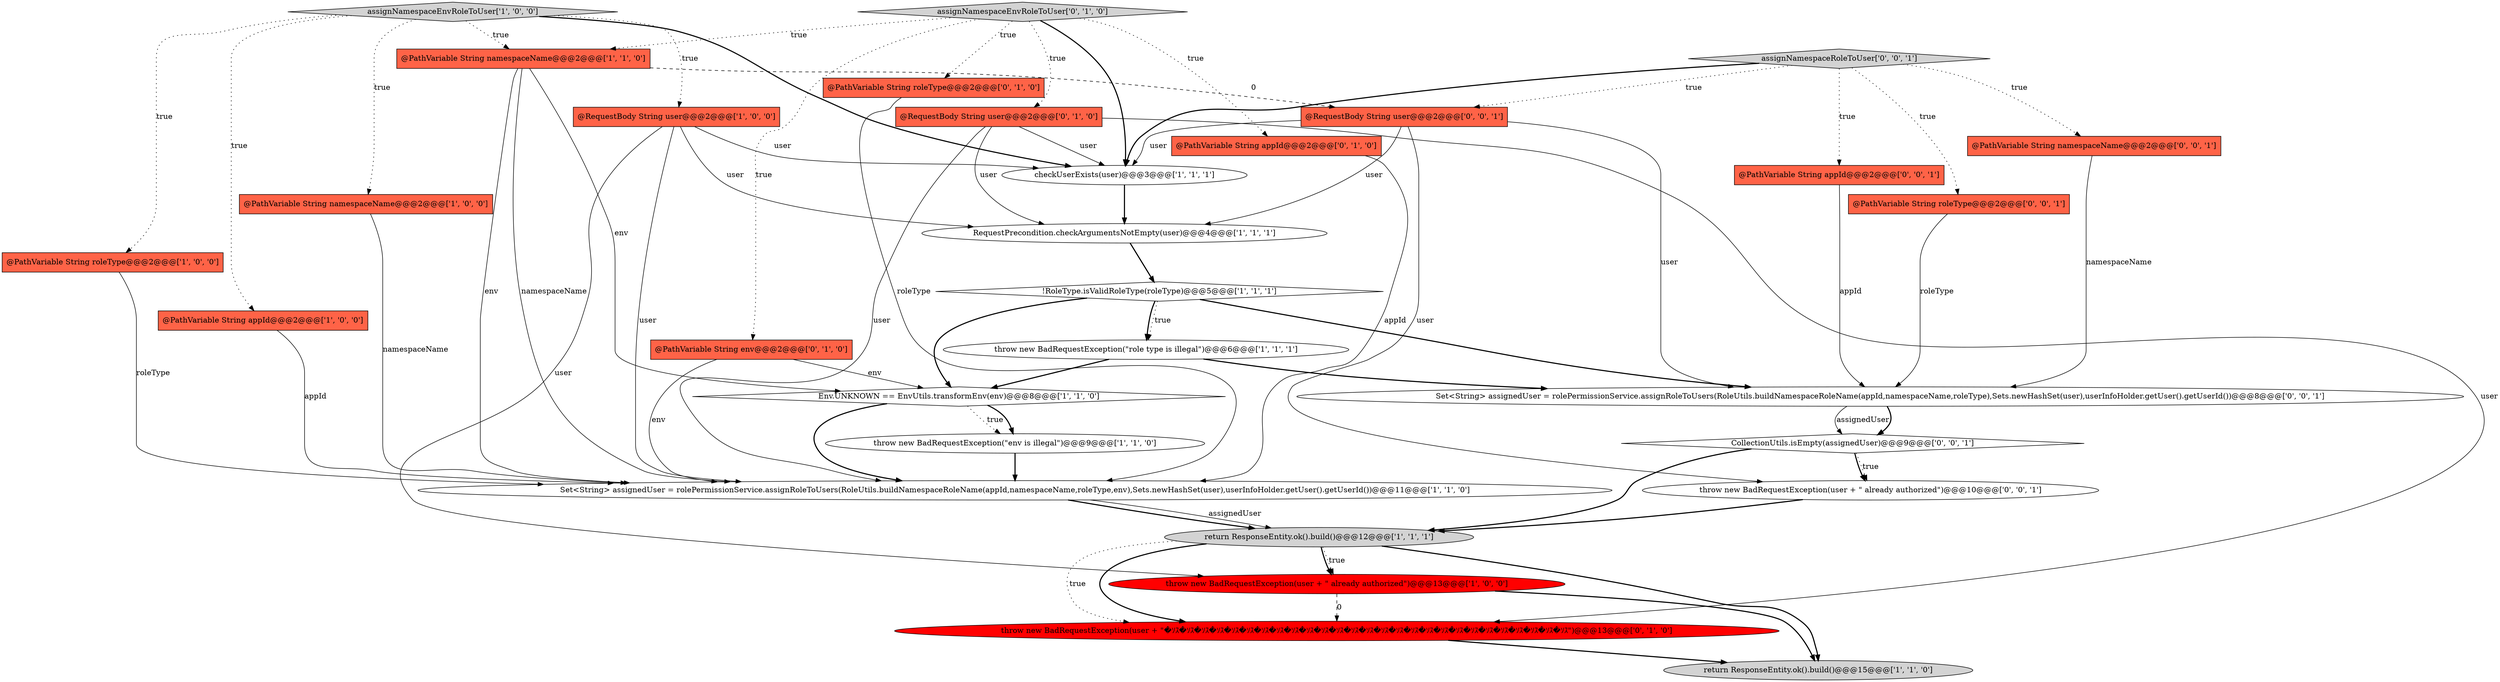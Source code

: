 digraph {
13 [style = filled, label = "@PathVariable String namespaceName@@@2@@@['1', '1', '0']", fillcolor = tomato, shape = box image = "AAA0AAABBB1BBB"];
21 [style = filled, label = "@RequestBody String user@@@2@@@['0', '1', '0']", fillcolor = tomato, shape = box image = "AAA0AAABBB2BBB"];
9 [style = filled, label = "return ResponseEntity.ok().build()@@@12@@@['1', '1', '1']", fillcolor = lightgray, shape = ellipse image = "AAA0AAABBB1BBB"];
7 [style = filled, label = "@PathVariable String namespaceName@@@2@@@['1', '0', '0']", fillcolor = tomato, shape = box image = "AAA0AAABBB1BBB"];
19 [style = filled, label = "throw new BadRequestException(user + \"�ｿｽ�ｿｽ�ｿｽ�ｿｽ�ｿｽ�ｿｽ�ｿｽ�ｿｽ�ｿｽ�ｿｽ�ｿｽ�ｿｽ�ｿｽ�ｿｽ�ｿｽ�ｿｽ�ｿｽ�ｿｽ�ｿｽ�ｿｽ�ｿｽ�ｿｽ�ｿｽ�ｿｽ�ｿｽ�ｿｽ�ｿｽ\")@@@13@@@['0', '1', '0']", fillcolor = red, shape = ellipse image = "AAA1AAABBB2BBB"];
3 [style = filled, label = "return ResponseEntity.ok().build()@@@15@@@['1', '1', '0']", fillcolor = lightgray, shape = ellipse image = "AAA0AAABBB1BBB"];
11 [style = filled, label = "@PathVariable String roleType@@@2@@@['1', '0', '0']", fillcolor = tomato, shape = box image = "AAA0AAABBB1BBB"];
22 [style = filled, label = "assignNamespaceRoleToUser['0', '0', '1']", fillcolor = lightgray, shape = diamond image = "AAA0AAABBB3BBB"];
1 [style = filled, label = "throw new BadRequestException(\"env is illegal\")@@@9@@@['1', '1', '0']", fillcolor = white, shape = ellipse image = "AAA0AAABBB1BBB"];
27 [style = filled, label = "@PathVariable String namespaceName@@@2@@@['0', '0', '1']", fillcolor = tomato, shape = box image = "AAA0AAABBB3BBB"];
17 [style = filled, label = "@PathVariable String env@@@2@@@['0', '1', '0']", fillcolor = tomato, shape = box image = "AAA0AAABBB2BBB"];
16 [style = filled, label = "@PathVariable String roleType@@@2@@@['0', '1', '0']", fillcolor = tomato, shape = box image = "AAA0AAABBB2BBB"];
10 [style = filled, label = "checkUserExists(user)@@@3@@@['1', '1', '1']", fillcolor = white, shape = ellipse image = "AAA0AAABBB1BBB"];
24 [style = filled, label = "@PathVariable String appId@@@2@@@['0', '0', '1']", fillcolor = tomato, shape = box image = "AAA0AAABBB3BBB"];
4 [style = filled, label = "assignNamespaceEnvRoleToUser['1', '0', '0']", fillcolor = lightgray, shape = diamond image = "AAA0AAABBB1BBB"];
23 [style = filled, label = "throw new BadRequestException(user + \" already authorized\")@@@10@@@['0', '0', '1']", fillcolor = white, shape = ellipse image = "AAA0AAABBB3BBB"];
29 [style = filled, label = "Set<String> assignedUser = rolePermissionService.assignRoleToUsers(RoleUtils.buildNamespaceRoleName(appId,namespaceName,roleType),Sets.newHashSet(user),userInfoHolder.getUser().getUserId())@@@8@@@['0', '0', '1']", fillcolor = white, shape = ellipse image = "AAA0AAABBB3BBB"];
26 [style = filled, label = "CollectionUtils.isEmpty(assignedUser)@@@9@@@['0', '0', '1']", fillcolor = white, shape = diamond image = "AAA0AAABBB3BBB"];
15 [style = filled, label = "Env.UNKNOWN == EnvUtils.transformEnv(env)@@@8@@@['1', '1', '0']", fillcolor = white, shape = diamond image = "AAA0AAABBB1BBB"];
25 [style = filled, label = "@PathVariable String roleType@@@2@@@['0', '0', '1']", fillcolor = tomato, shape = box image = "AAA0AAABBB3BBB"];
18 [style = filled, label = "@PathVariable String appId@@@2@@@['0', '1', '0']", fillcolor = tomato, shape = box image = "AAA0AAABBB2BBB"];
2 [style = filled, label = "Set<String> assignedUser = rolePermissionService.assignRoleToUsers(RoleUtils.buildNamespaceRoleName(appId,namespaceName,roleType,env),Sets.newHashSet(user),userInfoHolder.getUser().getUserId())@@@11@@@['1', '1', '0']", fillcolor = white, shape = ellipse image = "AAA0AAABBB1BBB"];
20 [style = filled, label = "assignNamespaceEnvRoleToUser['0', '1', '0']", fillcolor = lightgray, shape = diamond image = "AAA0AAABBB2BBB"];
0 [style = filled, label = "@RequestBody String user@@@2@@@['1', '0', '0']", fillcolor = tomato, shape = box image = "AAA0AAABBB1BBB"];
6 [style = filled, label = "throw new BadRequestException(\"role type is illegal\")@@@6@@@['1', '1', '1']", fillcolor = white, shape = ellipse image = "AAA0AAABBB1BBB"];
5 [style = filled, label = "@PathVariable String appId@@@2@@@['1', '0', '0']", fillcolor = tomato, shape = box image = "AAA0AAABBB1BBB"];
8 [style = filled, label = "!RoleType.isValidRoleType(roleType)@@@5@@@['1', '1', '1']", fillcolor = white, shape = diamond image = "AAA0AAABBB1BBB"];
28 [style = filled, label = "@RequestBody String user@@@2@@@['0', '0', '1']", fillcolor = tomato, shape = box image = "AAA0AAABBB3BBB"];
12 [style = filled, label = "throw new BadRequestException(user + \" already authorized\")@@@13@@@['1', '0', '0']", fillcolor = red, shape = ellipse image = "AAA1AAABBB1BBB"];
14 [style = filled, label = "RequestPrecondition.checkArgumentsNotEmpty(user)@@@4@@@['1', '1', '1']", fillcolor = white, shape = ellipse image = "AAA0AAABBB1BBB"];
28->14 [style = solid, label="user"];
4->10 [style = bold, label=""];
4->5 [style = dotted, label="true"];
27->29 [style = solid, label="namespaceName"];
15->2 [style = bold, label=""];
9->12 [style = dotted, label="true"];
8->15 [style = bold, label=""];
28->29 [style = solid, label="user"];
11->2 [style = solid, label="roleType"];
29->26 [style = solid, label="assignedUser"];
10->14 [style = bold, label=""];
20->17 [style = dotted, label="true"];
4->0 [style = dotted, label="true"];
22->25 [style = dotted, label="true"];
17->15 [style = solid, label="env"];
18->2 [style = solid, label="appId"];
4->11 [style = dotted, label="true"];
4->7 [style = dotted, label="true"];
22->28 [style = dotted, label="true"];
26->9 [style = bold, label=""];
16->2 [style = solid, label="roleType"];
8->6 [style = bold, label=""];
26->23 [style = dotted, label="true"];
25->29 [style = solid, label="roleType"];
20->21 [style = dotted, label="true"];
2->9 [style = bold, label=""];
22->24 [style = dotted, label="true"];
21->19 [style = solid, label="user"];
28->23 [style = solid, label="user"];
6->15 [style = bold, label=""];
6->29 [style = bold, label=""];
21->14 [style = solid, label="user"];
20->10 [style = bold, label=""];
29->26 [style = bold, label=""];
13->28 [style = dashed, label="0"];
4->13 [style = dotted, label="true"];
24->29 [style = solid, label="appId"];
21->2 [style = solid, label="user"];
9->19 [style = dotted, label="true"];
8->6 [style = dotted, label="true"];
12->19 [style = dashed, label="0"];
7->2 [style = solid, label="namespaceName"];
0->12 [style = solid, label="user"];
15->1 [style = dotted, label="true"];
26->23 [style = bold, label=""];
22->27 [style = dotted, label="true"];
22->10 [style = bold, label=""];
2->9 [style = solid, label="assignedUser"];
20->18 [style = dotted, label="true"];
9->19 [style = bold, label=""];
9->3 [style = bold, label=""];
0->10 [style = solid, label="user"];
17->2 [style = solid, label="env"];
21->10 [style = solid, label="user"];
14->8 [style = bold, label=""];
28->10 [style = solid, label="user"];
1->2 [style = bold, label=""];
9->12 [style = bold, label=""];
12->3 [style = bold, label=""];
20->13 [style = dotted, label="true"];
13->2 [style = solid, label="env"];
0->2 [style = solid, label="user"];
13->2 [style = solid, label="namespaceName"];
23->9 [style = bold, label=""];
0->14 [style = solid, label="user"];
19->3 [style = bold, label=""];
8->29 [style = bold, label=""];
13->15 [style = solid, label="env"];
5->2 [style = solid, label="appId"];
20->16 [style = dotted, label="true"];
15->1 [style = bold, label=""];
}
